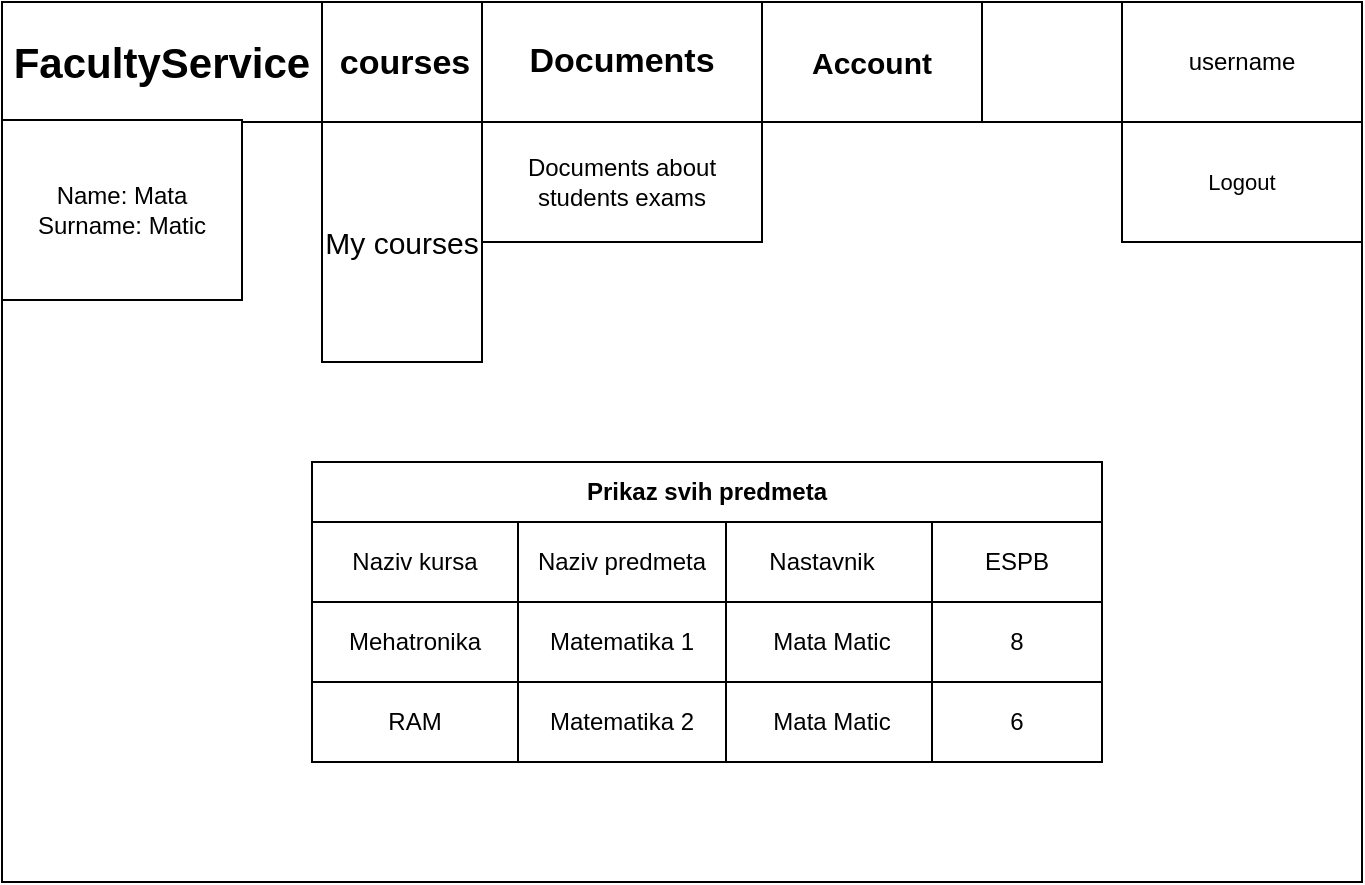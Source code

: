<mxfile version="13.9.9" type="device"><diagram id="tduyC48xD5vBJLzquOEC" name="Page-1"><mxGraphModel dx="1038" dy="607" grid="1" gridSize="10" guides="1" tooltips="1" connect="1" arrows="1" fold="1" page="1" pageScale="1" pageWidth="850" pageHeight="1100" math="0" shadow="0"><root><mxCell id="0"/><mxCell id="1" parent="0"/><mxCell id="tqLKnSxhAWn-3I9Qmv0B-1" value="" style="rounded=0;whiteSpace=wrap;html=1;" parent="1" vertex="1"><mxGeometry x="70" y="70" width="680" height="440" as="geometry"/></mxCell><mxCell id="tqLKnSxhAWn-3I9Qmv0B-2" value="" style="rounded=0;whiteSpace=wrap;html=1;" parent="1" vertex="1"><mxGeometry x="70" y="70" width="680" height="60" as="geometry"/></mxCell><mxCell id="tqLKnSxhAWn-3I9Qmv0B-4" value="" style="rounded=0;whiteSpace=wrap;html=1;" parent="1" vertex="1"><mxGeometry x="230" y="70" width="100" height="60" as="geometry"/></mxCell><mxCell id="tqLKnSxhAWn-3I9Qmv0B-5" value="&lt;b&gt;&lt;font style=&quot;font-size: 17px&quot;&gt;Documents&lt;/font&gt;&lt;/b&gt;" style="rounded=0;whiteSpace=wrap;html=1;" parent="1" vertex="1"><mxGeometry x="310" y="70" width="140" height="60" as="geometry"/></mxCell><mxCell id="tqLKnSxhAWn-3I9Qmv0B-6" value="Account" style="rounded=0;whiteSpace=wrap;html=1;fontStyle=1;fontSize=15;" parent="1" vertex="1"><mxGeometry x="450" y="70" width="110" height="60" as="geometry"/></mxCell><mxCell id="tqLKnSxhAWn-3I9Qmv0B-7" value="username" style="rounded=0;whiteSpace=wrap;html=1;" parent="1" vertex="1"><mxGeometry x="630" y="70" width="120" height="60" as="geometry"/></mxCell><mxCell id="tqLKnSxhAWn-3I9Qmv0B-8" value="&lt;b&gt;&lt;font style=&quot;font-size: 21px&quot;&gt;FacultyService&lt;/font&gt;&lt;/b&gt;" style="text;html=1;strokeColor=none;fillColor=none;align=center;verticalAlign=middle;whiteSpace=wrap;rounded=0;" parent="1" vertex="1"><mxGeometry x="70" y="90.25" width="160" height="19.5" as="geometry"/></mxCell><mxCell id="tqLKnSxhAWn-3I9Qmv0B-9" value="&lt;b&gt;&lt;font style=&quot;font-size: 17px&quot;&gt;courses&lt;/font&gt;&lt;/b&gt;" style="text;html=1;strokeColor=none;fillColor=none;align=center;verticalAlign=middle;whiteSpace=wrap;rounded=0;" parent="1" vertex="1"><mxGeometry x="250" y="90.25" width="42.5" height="21" as="geometry"/></mxCell><mxCell id="tqLKnSxhAWn-3I9Qmv0B-13" value="My courses" style="rounded=0;whiteSpace=wrap;html=1;fontSize=15;align=center;" parent="1" vertex="1"><mxGeometry x="230" y="130" width="80" height="120" as="geometry"/></mxCell><mxCell id="tqLKnSxhAWn-3I9Qmv0B-15" value="Logout" style="rounded=0;whiteSpace=wrap;html=1;fontSize=11;align=center;" parent="1" vertex="1"><mxGeometry x="630" y="130" width="120" height="60" as="geometry"/></mxCell><mxCell id="vfsPZf3n3Y2PrPFcUtdA-43" value="Prikaz svih predmeta" style="shape=table;html=1;whiteSpace=wrap;startSize=30;container=1;collapsible=0;childLayout=tableLayout;fontStyle=1;align=center;" parent="1" vertex="1"><mxGeometry x="225" y="300" width="395" height="150" as="geometry"/></mxCell><mxCell id="vfsPZf3n3Y2PrPFcUtdA-44" value="" style="shape=partialRectangle;html=1;whiteSpace=wrap;collapsible=0;dropTarget=0;pointerEvents=0;fillColor=none;top=0;left=0;bottom=0;right=0;points=[[0,0.5],[1,0.5]];portConstraint=eastwest;" parent="vfsPZf3n3Y2PrPFcUtdA-43" vertex="1"><mxGeometry y="30" width="395" height="40" as="geometry"/></mxCell><mxCell id="vfsPZf3n3Y2PrPFcUtdA-45" value="Naziv kursa" style="shape=partialRectangle;html=1;whiteSpace=wrap;connectable=0;fillColor=none;top=0;left=0;bottom=0;right=0;overflow=hidden;" parent="vfsPZf3n3Y2PrPFcUtdA-44" vertex="1"><mxGeometry width="103" height="40" as="geometry"/></mxCell><mxCell id="vfsPZf3n3Y2PrPFcUtdA-46" value="Naziv predmeta" style="shape=partialRectangle;html=1;whiteSpace=wrap;connectable=0;fillColor=none;top=0;left=0;bottom=0;right=0;overflow=hidden;" parent="vfsPZf3n3Y2PrPFcUtdA-44" vertex="1"><mxGeometry x="103" width="104" height="40" as="geometry"/></mxCell><mxCell id="vfsPZf3n3Y2PrPFcUtdA-47" value="" style="shape=partialRectangle;html=1;whiteSpace=wrap;connectable=0;fillColor=none;top=0;left=0;bottom=0;right=0;overflow=hidden;align=center;" parent="vfsPZf3n3Y2PrPFcUtdA-44" vertex="1"><mxGeometry x="207" width="188" height="40" as="geometry"/></mxCell><mxCell id="vfsPZf3n3Y2PrPFcUtdA-48" value="" style="shape=partialRectangle;html=1;whiteSpace=wrap;collapsible=0;dropTarget=0;pointerEvents=0;fillColor=none;top=0;left=0;bottom=0;right=0;points=[[0,0.5],[1,0.5]];portConstraint=eastwest;" parent="vfsPZf3n3Y2PrPFcUtdA-43" vertex="1"><mxGeometry y="70" width="395" height="40" as="geometry"/></mxCell><mxCell id="vfsPZf3n3Y2PrPFcUtdA-49" value="Mehatronika" style="shape=partialRectangle;html=1;whiteSpace=wrap;connectable=0;fillColor=none;top=0;left=0;bottom=0;right=0;overflow=hidden;" parent="vfsPZf3n3Y2PrPFcUtdA-48" vertex="1"><mxGeometry width="103" height="40" as="geometry"/></mxCell><mxCell id="vfsPZf3n3Y2PrPFcUtdA-50" value="Matematika 1" style="shape=partialRectangle;html=1;whiteSpace=wrap;connectable=0;fillColor=none;top=0;left=0;bottom=0;right=0;overflow=hidden;" parent="vfsPZf3n3Y2PrPFcUtdA-48" vertex="1"><mxGeometry x="103" width="104" height="40" as="geometry"/></mxCell><mxCell id="vfsPZf3n3Y2PrPFcUtdA-51" value="" style="shape=partialRectangle;html=1;whiteSpace=wrap;connectable=0;fillColor=none;top=0;left=0;bottom=0;right=0;overflow=hidden;" parent="vfsPZf3n3Y2PrPFcUtdA-48" vertex="1"><mxGeometry x="207" width="188" height="40" as="geometry"/></mxCell><mxCell id="vfsPZf3n3Y2PrPFcUtdA-52" value="" style="shape=partialRectangle;html=1;whiteSpace=wrap;collapsible=0;dropTarget=0;pointerEvents=0;fillColor=none;top=0;left=0;bottom=0;right=0;points=[[0,0.5],[1,0.5]];portConstraint=eastwest;" parent="vfsPZf3n3Y2PrPFcUtdA-43" vertex="1"><mxGeometry y="110" width="395" height="40" as="geometry"/></mxCell><mxCell id="vfsPZf3n3Y2PrPFcUtdA-53" value="RAM" style="shape=partialRectangle;html=1;whiteSpace=wrap;connectable=0;fillColor=none;top=0;left=0;bottom=0;right=0;overflow=hidden;" parent="vfsPZf3n3Y2PrPFcUtdA-52" vertex="1"><mxGeometry width="103" height="40" as="geometry"/></mxCell><mxCell id="vfsPZf3n3Y2PrPFcUtdA-54" value="Matematika 2" style="shape=partialRectangle;html=1;whiteSpace=wrap;connectable=0;fillColor=none;top=0;left=0;bottom=0;right=0;overflow=hidden;" parent="vfsPZf3n3Y2PrPFcUtdA-52" vertex="1"><mxGeometry x="103" width="104" height="40" as="geometry"/></mxCell><mxCell id="vfsPZf3n3Y2PrPFcUtdA-55" value="" style="shape=partialRectangle;html=1;whiteSpace=wrap;connectable=0;fillColor=none;top=0;left=0;bottom=0;right=0;overflow=hidden;" parent="vfsPZf3n3Y2PrPFcUtdA-52" vertex="1"><mxGeometry x="207" width="188" height="40" as="geometry"/></mxCell><mxCell id="vfsPZf3n3Y2PrPFcUtdA-56" value="ESPB" style="rounded=0;whiteSpace=wrap;html=1;" parent="1" vertex="1"><mxGeometry x="535" y="330" width="85" height="40" as="geometry"/></mxCell><mxCell id="vfsPZf3n3Y2PrPFcUtdA-57" value="8" style="rounded=0;whiteSpace=wrap;html=1;" parent="1" vertex="1"><mxGeometry x="535" y="370" width="85" height="40" as="geometry"/></mxCell><mxCell id="vfsPZf3n3Y2PrPFcUtdA-58" value="6" style="rounded=0;whiteSpace=wrap;html=1;" parent="1" vertex="1"><mxGeometry x="535" y="410" width="85" height="40" as="geometry"/></mxCell><mxCell id="vfsPZf3n3Y2PrPFcUtdA-59" value="Nastavnik" style="text;html=1;strokeColor=none;fillColor=none;align=center;verticalAlign=middle;whiteSpace=wrap;rounded=0;" parent="1" vertex="1"><mxGeometry x="460" y="340" width="40" height="20" as="geometry"/></mxCell><mxCell id="vfsPZf3n3Y2PrPFcUtdA-60" value="Mata Matic" style="text;html=1;strokeColor=none;fillColor=none;align=center;verticalAlign=middle;whiteSpace=wrap;rounded=0;" parent="1" vertex="1"><mxGeometry x="450" y="380" width="70" height="20" as="geometry"/></mxCell><mxCell id="vfsPZf3n3Y2PrPFcUtdA-61" value="Mata Matic" style="text;html=1;strokeColor=none;fillColor=none;align=center;verticalAlign=middle;whiteSpace=wrap;rounded=0;" parent="1" vertex="1"><mxGeometry x="450" y="420" width="70" height="20" as="geometry"/></mxCell><mxCell id="-H6UMxF9Or8ce0LB74Ad-1" value="Text" style="text;html=1;strokeColor=none;fillColor=none;align=center;verticalAlign=middle;whiteSpace=wrap;rounded=0;" parent="1" vertex="1"><mxGeometry x="80" y="140" width="40" height="20" as="geometry"/></mxCell><mxCell id="-H6UMxF9Or8ce0LB74Ad-2" value="Name: Mata&lt;br&gt;Surname: Matic" style="rounded=0;whiteSpace=wrap;html=1;" parent="1" vertex="1"><mxGeometry x="70" y="129" width="120" height="90" as="geometry"/></mxCell><mxCell id="ZRG0Oshb5DCXnDlSFJx9-1" value="Documents about students exams" style="rounded=0;whiteSpace=wrap;html=1;" parent="1" vertex="1"><mxGeometry x="310" y="130" width="140" height="60" as="geometry"/></mxCell></root></mxGraphModel></diagram></mxfile>